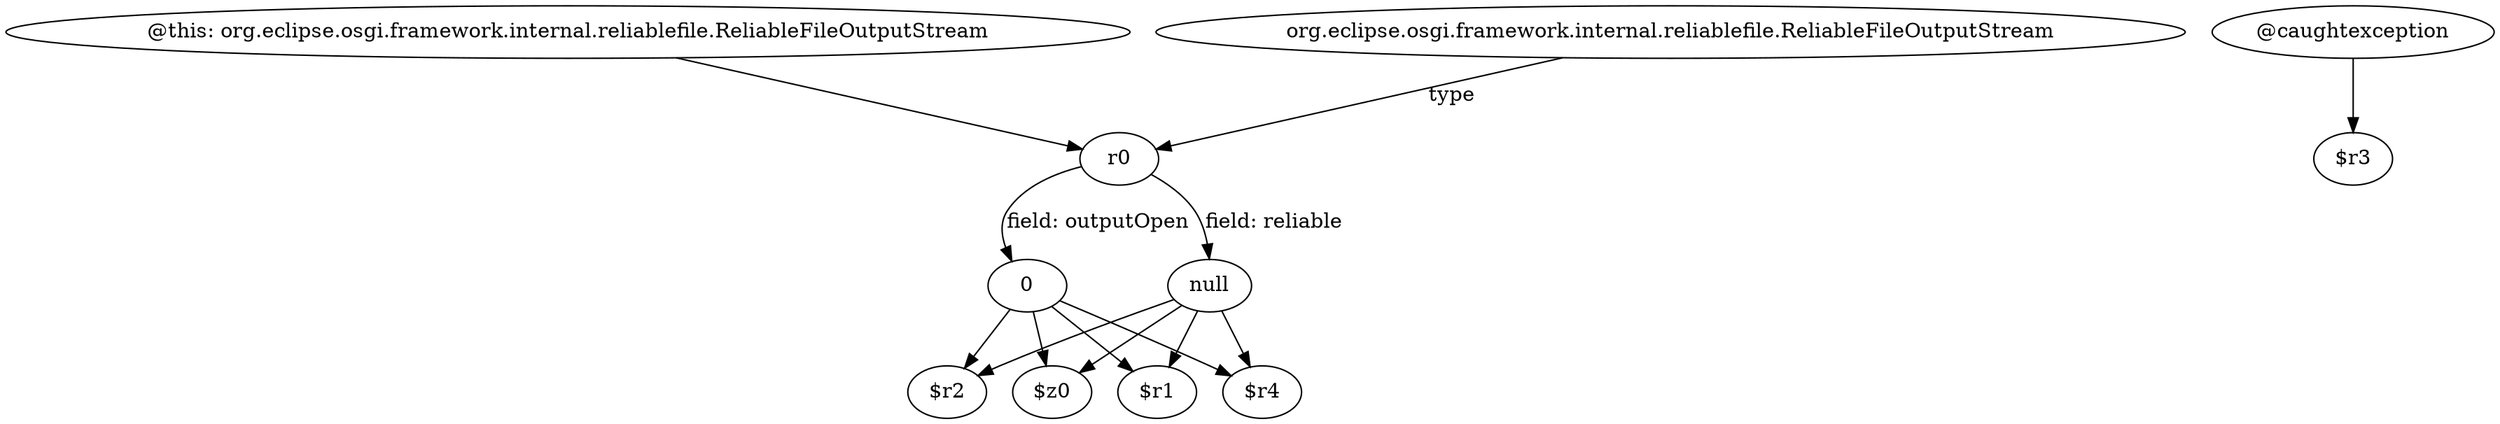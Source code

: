digraph g {
0[label="0"]
1[label="$r1"]
0->1[label=""]
2[label="$z0"]
0->2[label=""]
3[label="@this: org.eclipse.osgi.framework.internal.reliablefile.ReliableFileOutputStream"]
4[label="r0"]
3->4[label=""]
5[label="@caughtexception"]
6[label="$r3"]
5->6[label=""]
4->0[label="field: outputOpen"]
7[label="null"]
7->1[label=""]
8[label="$r2"]
7->8[label=""]
9[label="org.eclipse.osgi.framework.internal.reliablefile.ReliableFileOutputStream"]
9->4[label="type"]
10[label="$r4"]
7->10[label=""]
0->8[label=""]
0->10[label=""]
4->7[label="field: reliable"]
7->2[label=""]
}